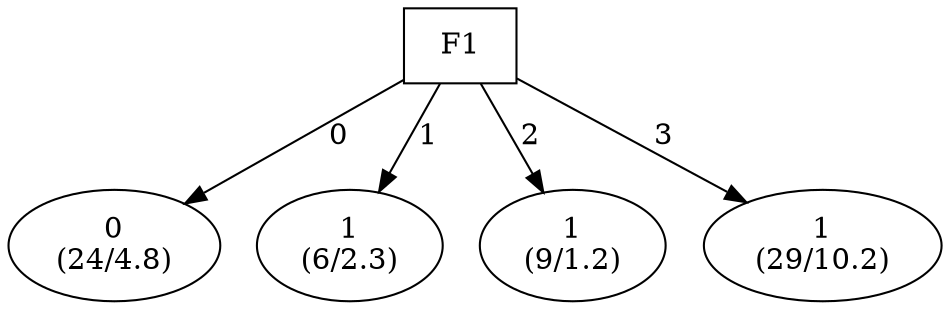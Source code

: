 digraph YaDT {
n0 [ shape=box, label="F1\n"]
n0 -> n1 [label="0"]
n1 [ shape=ellipse, label="0\n(24/4.8)"]
n0 -> n2 [label="1"]
n2 [ shape=ellipse, label="1\n(6/2.3)"]
n0 -> n3 [label="2"]
n3 [ shape=ellipse, label="1\n(9/1.2)"]
n0 -> n4 [label="3"]
n4 [ shape=ellipse, label="1\n(29/10.2)"]
}
